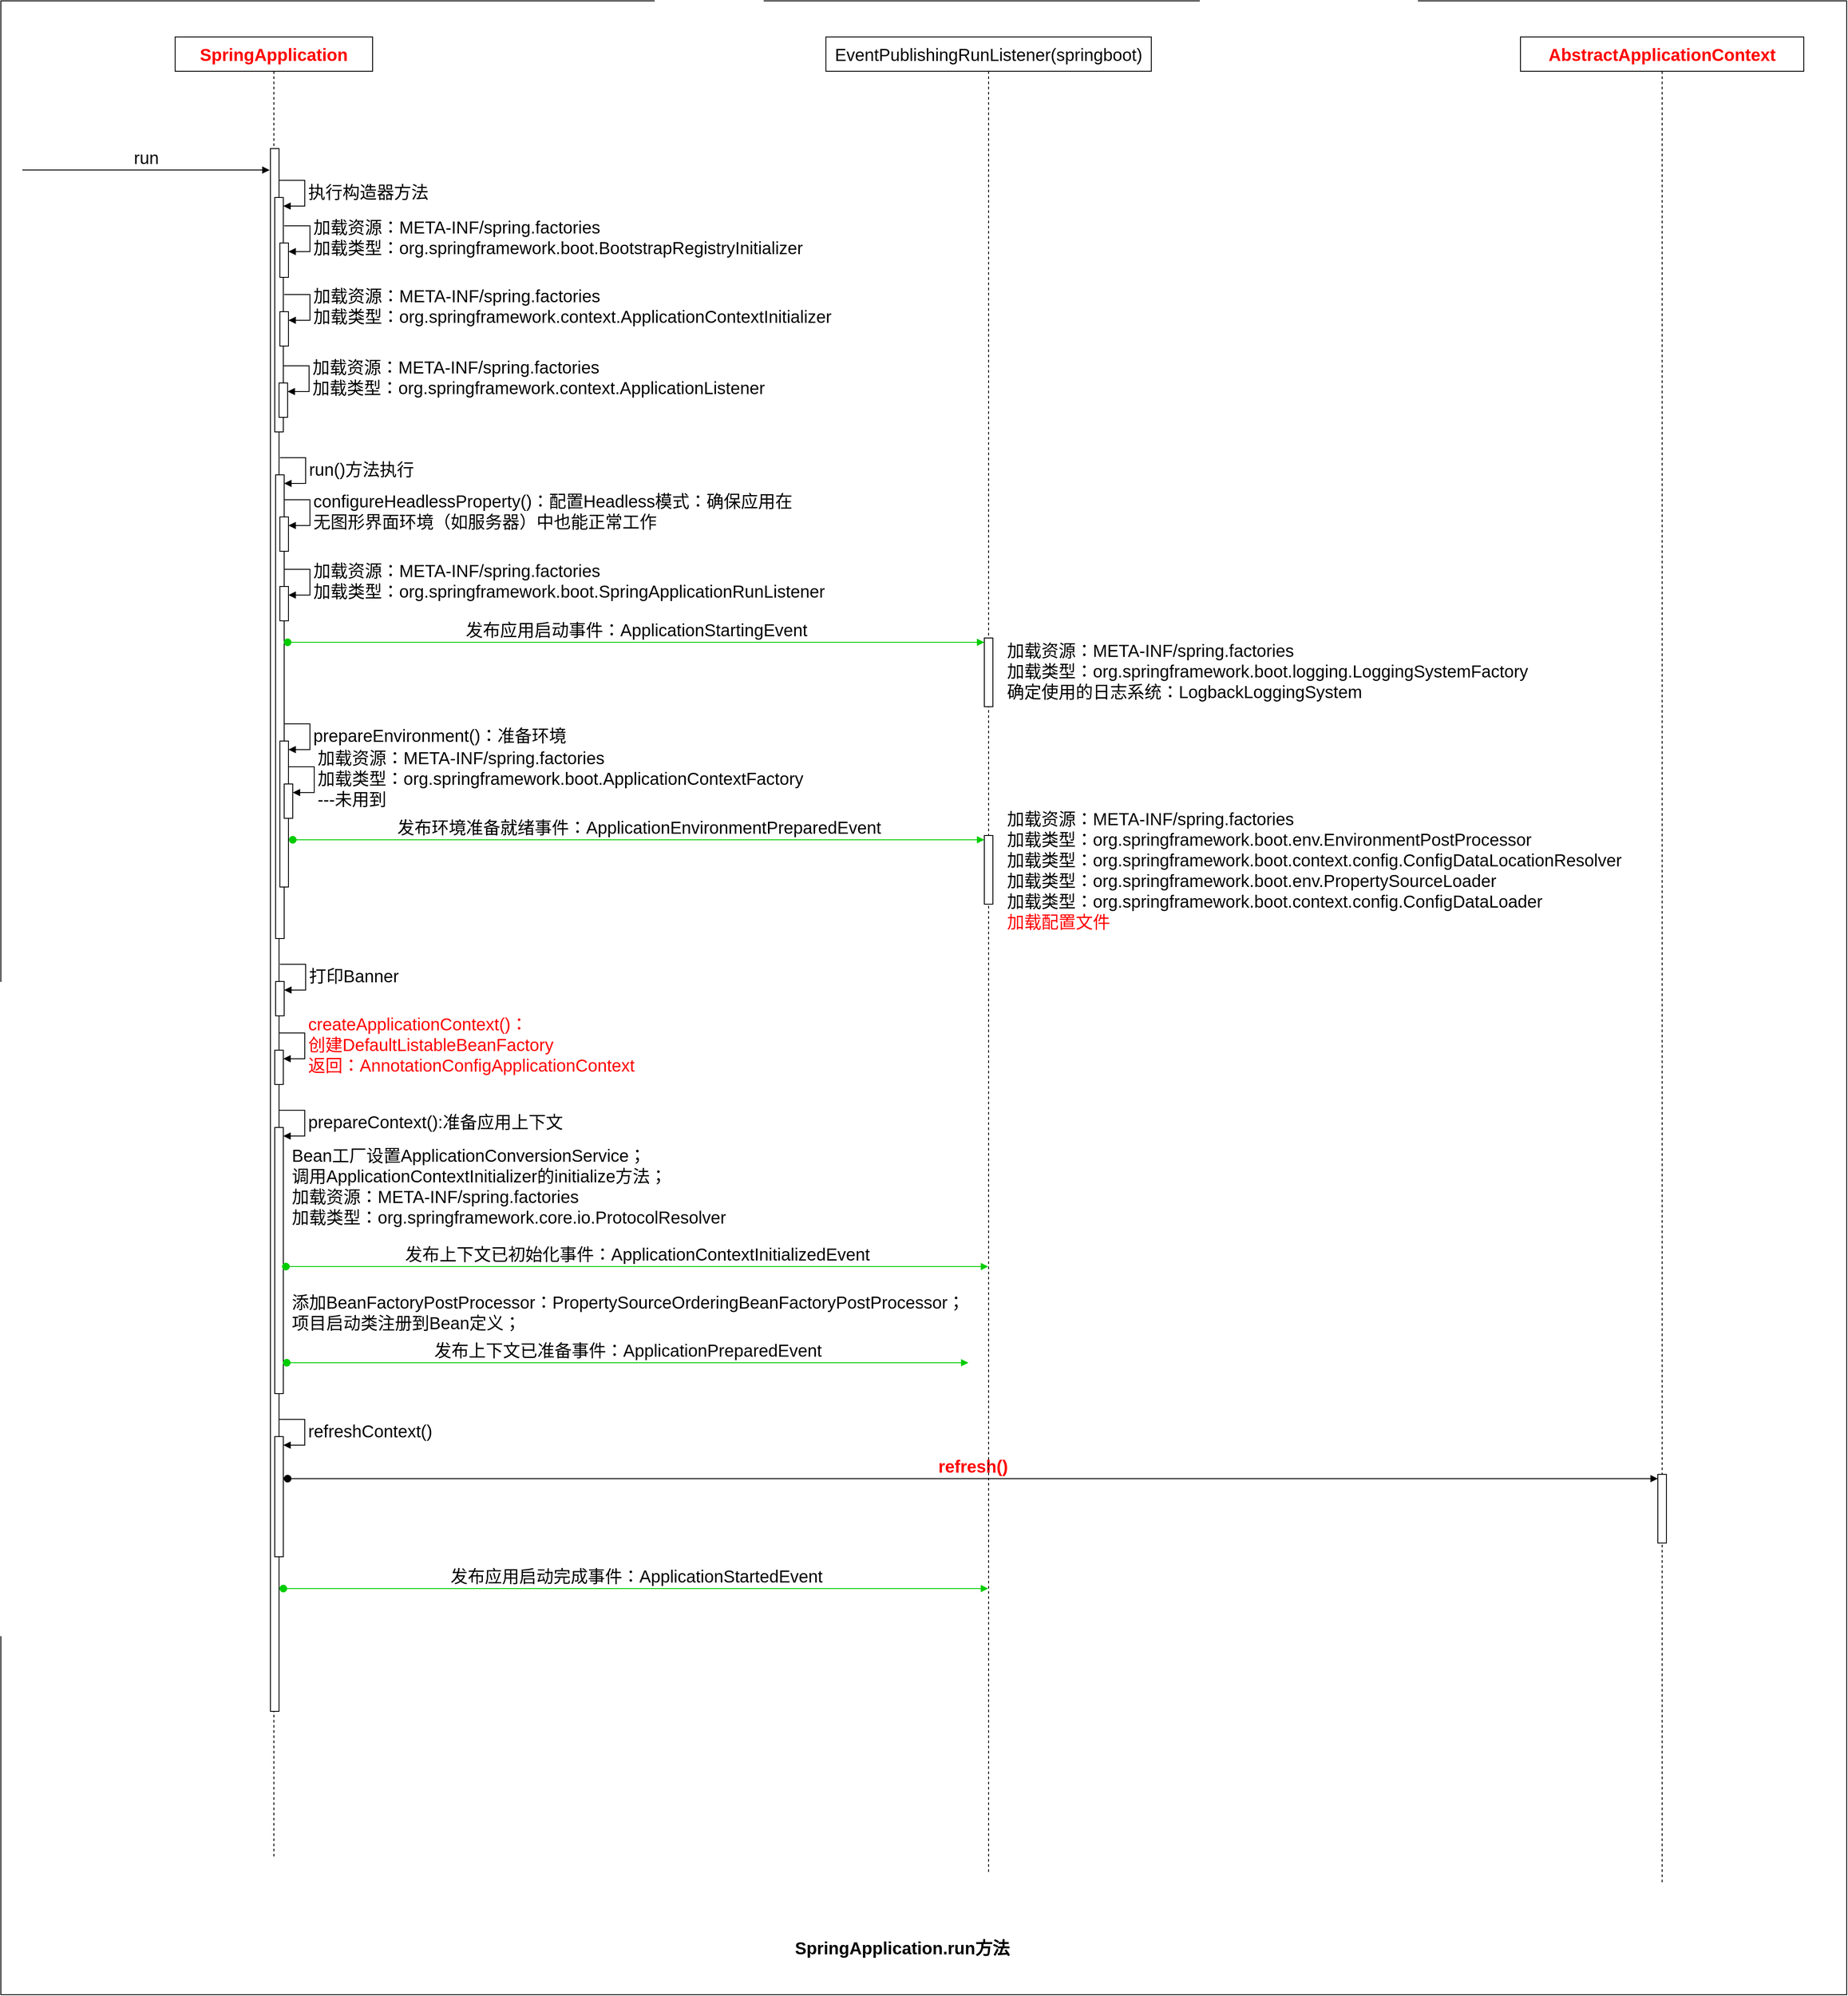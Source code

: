 <mxfile version="28.2.5">
  <diagram name="第 1 页" id="A2wYnKDMZFF023bxGnZ8">
    <mxGraphModel dx="1404" dy="788" grid="1" gridSize="10" guides="1" tooltips="1" connect="1" arrows="1" fold="1" page="1" pageScale="1" pageWidth="827" pageHeight="1169" background="none" math="0" shadow="0">
      <root>
        <mxCell id="0" />
        <mxCell id="1" parent="0" />
        <mxCell id="-QrxRBGIXTvyxB3OS5xk-55" value="" style="rounded=0;whiteSpace=wrap;html=1;" parent="1" vertex="1">
          <mxGeometry x="10" y="168" width="2150" height="2322" as="geometry" />
        </mxCell>
        <mxCell id="-QrxRBGIXTvyxB3OS5xk-1" value="SpringApplication" style="shape=umlLifeline;whiteSpace=wrap;html=1;container=1;dropTarget=0;collapsible=0;recursiveResize=0;outlineConnect=0;portConstraint=eastwest;newEdgeStyle={&quot;curved&quot;:0,&quot;rounded&quot;:0};fontSize=20;fontStyle=1;points=[[0,0,0,0,5],[0,1,0,0,-5],[1,0,0,0,5],[1,1,0,0,-5]];perimeter=rectanglePerimeter;targetShapes=umlLifeline;participant=label;fontColor=#FF0000;" parent="1" vertex="1">
          <mxGeometry x="213" y="210" width="230" height="2120" as="geometry" />
        </mxCell>
        <mxCell id="-QrxRBGIXTvyxB3OS5xk-2" value="" style="html=1;points=[[0,0,0,0,5],[0,1,0,0,-5],[1,0,0,0,5],[1,1,0,0,-5]];perimeter=orthogonalPerimeter;outlineConnect=0;targetShapes=umlLifeline;portConstraint=eastwest;newEdgeStyle={&quot;curved&quot;:0,&quot;rounded&quot;:0};" parent="-QrxRBGIXTvyxB3OS5xk-1" vertex="1">
          <mxGeometry x="111" y="130" width="10" height="1820" as="geometry" />
        </mxCell>
        <mxCell id="-QrxRBGIXTvyxB3OS5xk-16" value="" style="html=1;points=[[0,0,0,0,5],[0,1,0,0,-5],[1,0,0,0,5],[1,1,0,0,-5]];perimeter=orthogonalPerimeter;outlineConnect=0;targetShapes=umlLifeline;portConstraint=eastwest;newEdgeStyle={&quot;curved&quot;:0,&quot;rounded&quot;:0};" parent="-QrxRBGIXTvyxB3OS5xk-1" vertex="1">
          <mxGeometry x="116" y="187" width="10" height="273" as="geometry" />
        </mxCell>
        <mxCell id="-QrxRBGIXTvyxB3OS5xk-17" value="执行构造器方法" style="html=1;align=left;spacingLeft=2;endArrow=block;rounded=0;edgeStyle=orthogonalEdgeStyle;curved=0;rounded=0;fontSize=20;" parent="-QrxRBGIXTvyxB3OS5xk-1" target="-QrxRBGIXTvyxB3OS5xk-16" edge="1">
          <mxGeometry relative="1" as="geometry">
            <mxPoint x="121" y="167" as="sourcePoint" />
            <Array as="points">
              <mxPoint x="151" y="197" />
            </Array>
          </mxGeometry>
        </mxCell>
        <mxCell id="A_lMgig04zZX347-qLPO-1" value="" style="html=1;points=[[0,0,0,0,5],[0,1,0,0,-5],[1,0,0,0,5],[1,1,0,0,-5]];perimeter=orthogonalPerimeter;outlineConnect=0;targetShapes=umlLifeline;portConstraint=eastwest;newEdgeStyle={&quot;curved&quot;:0,&quot;rounded&quot;:0};" parent="-QrxRBGIXTvyxB3OS5xk-1" vertex="1">
          <mxGeometry x="122" y="240" width="10" height="40" as="geometry" />
        </mxCell>
        <mxCell id="A_lMgig04zZX347-qLPO-2" value="加载资源：META-INF/spring.factories&lt;div&gt;加载类型：org.springframework.boot.BootstrapRegistryInitializer&lt;/div&gt;" style="html=1;align=left;spacingLeft=2;endArrow=block;rounded=0;edgeStyle=orthogonalEdgeStyle;curved=0;rounded=0;fontSize=20;" parent="-QrxRBGIXTvyxB3OS5xk-1" target="A_lMgig04zZX347-qLPO-1" edge="1">
          <mxGeometry relative="1" as="geometry">
            <mxPoint x="127" y="220" as="sourcePoint" />
            <Array as="points">
              <mxPoint x="157" y="250" />
            </Array>
          </mxGeometry>
        </mxCell>
        <mxCell id="A_lMgig04zZX347-qLPO-3" value="" style="html=1;points=[[0,0,0,0,5],[0,1,0,0,-5],[1,0,0,0,5],[1,1,0,0,-5]];perimeter=orthogonalPerimeter;outlineConnect=0;targetShapes=umlLifeline;portConstraint=eastwest;newEdgeStyle={&quot;curved&quot;:0,&quot;rounded&quot;:0};" parent="-QrxRBGIXTvyxB3OS5xk-1" vertex="1">
          <mxGeometry x="122" y="320" width="10" height="40" as="geometry" />
        </mxCell>
        <mxCell id="A_lMgig04zZX347-qLPO-4" value="&lt;div&gt;加载资源：META-INF/spring.factories&lt;/div&gt;&lt;div&gt;加载类型：org.springframework.context.ApplicationContextInitializer&lt;/div&gt;" style="html=1;align=left;spacingLeft=2;endArrow=block;rounded=0;edgeStyle=orthogonalEdgeStyle;curved=0;rounded=0;fontSize=20;" parent="-QrxRBGIXTvyxB3OS5xk-1" target="A_lMgig04zZX347-qLPO-3" edge="1">
          <mxGeometry relative="1" as="geometry">
            <mxPoint x="127" y="300" as="sourcePoint" />
            <Array as="points">
              <mxPoint x="157" y="330" />
            </Array>
          </mxGeometry>
        </mxCell>
        <mxCell id="m-SrFzIWjWcpo6os5ry7-2" value="" style="html=1;points=[[0,0,0,0,5],[0,1,0,0,-5],[1,0,0,0,5],[1,1,0,0,-5]];perimeter=orthogonalPerimeter;outlineConnect=0;targetShapes=umlLifeline;portConstraint=eastwest;newEdgeStyle={&quot;curved&quot;:0,&quot;rounded&quot;:0};" parent="-QrxRBGIXTvyxB3OS5xk-1" vertex="1">
          <mxGeometry x="121" y="403" width="10" height="40" as="geometry" />
        </mxCell>
        <mxCell id="m-SrFzIWjWcpo6os5ry7-3" value="加载资源：META-INF/spring.factories&lt;div&gt;加载类型：org.springframework.context.ApplicationListener&lt;/div&gt;" style="html=1;align=left;spacingLeft=2;endArrow=block;rounded=0;edgeStyle=orthogonalEdgeStyle;curved=0;rounded=0;fontSize=20;" parent="-QrxRBGIXTvyxB3OS5xk-1" target="m-SrFzIWjWcpo6os5ry7-2" edge="1">
          <mxGeometry relative="1" as="geometry">
            <mxPoint x="126" y="383" as="sourcePoint" />
            <Array as="points">
              <mxPoint x="156" y="413" />
            </Array>
          </mxGeometry>
        </mxCell>
        <mxCell id="m-SrFzIWjWcpo6os5ry7-4" value="" style="html=1;points=[[0,0,0,0,5],[0,1,0,0,-5],[1,0,0,0,5],[1,1,0,0,-5]];perimeter=orthogonalPerimeter;outlineConnect=0;targetShapes=umlLifeline;portConstraint=eastwest;newEdgeStyle={&quot;curved&quot;:0,&quot;rounded&quot;:0};" parent="-QrxRBGIXTvyxB3OS5xk-1" vertex="1">
          <mxGeometry x="117" y="510" width="10" height="540" as="geometry" />
        </mxCell>
        <mxCell id="m-SrFzIWjWcpo6os5ry7-5" value="run()方法执行" style="html=1;align=left;spacingLeft=2;endArrow=block;rounded=0;edgeStyle=orthogonalEdgeStyle;curved=0;rounded=0;fontSize=20;" parent="-QrxRBGIXTvyxB3OS5xk-1" target="m-SrFzIWjWcpo6os5ry7-4" edge="1">
          <mxGeometry relative="1" as="geometry">
            <mxPoint x="122" y="490" as="sourcePoint" />
            <Array as="points">
              <mxPoint x="152" y="520" />
            </Array>
          </mxGeometry>
        </mxCell>
        <mxCell id="m-SrFzIWjWcpo6os5ry7-8" value="" style="html=1;points=[[0,0,0,0,5],[0,1,0,0,-5],[1,0,0,0,5],[1,1,0,0,-5]];perimeter=orthogonalPerimeter;outlineConnect=0;targetShapes=umlLifeline;portConstraint=eastwest;newEdgeStyle={&quot;curved&quot;:0,&quot;rounded&quot;:0};" parent="-QrxRBGIXTvyxB3OS5xk-1" vertex="1">
          <mxGeometry x="122" y="559" width="10" height="40" as="geometry" />
        </mxCell>
        <mxCell id="m-SrFzIWjWcpo6os5ry7-9" value="configureHeadlessProperty()：配置Headless模式：确保应用在&lt;div&gt;无图形界面环境（如服务器）中也能正常工作&lt;/div&gt;" style="html=1;align=left;spacingLeft=2;endArrow=block;rounded=0;edgeStyle=orthogonalEdgeStyle;curved=0;rounded=0;fontSize=20;" parent="-QrxRBGIXTvyxB3OS5xk-1" target="m-SrFzIWjWcpo6os5ry7-8" edge="1">
          <mxGeometry relative="1" as="geometry">
            <mxPoint x="127" y="539" as="sourcePoint" />
            <Array as="points">
              <mxPoint x="157" y="569" />
            </Array>
          </mxGeometry>
        </mxCell>
        <mxCell id="MXJS1vc6aWy4tjezfeGe-1" value="" style="html=1;points=[[0,0,0,0,5],[0,1,0,0,-5],[1,0,0,0,5],[1,1,0,0,-5]];perimeter=orthogonalPerimeter;outlineConnect=0;targetShapes=umlLifeline;portConstraint=eastwest;newEdgeStyle={&quot;curved&quot;:0,&quot;rounded&quot;:0};" parent="-QrxRBGIXTvyxB3OS5xk-1" vertex="1">
          <mxGeometry x="122" y="640" width="10" height="40" as="geometry" />
        </mxCell>
        <mxCell id="MXJS1vc6aWy4tjezfeGe-2" value="加载资源：META-INF/spring.factories&lt;div&gt;加载类型：org.springframework.boot.SpringApplicationRunListener&lt;/div&gt;" style="html=1;align=left;spacingLeft=2;endArrow=block;rounded=0;edgeStyle=orthogonalEdgeStyle;curved=0;rounded=0;fontSize=20;" parent="-QrxRBGIXTvyxB3OS5xk-1" target="MXJS1vc6aWy4tjezfeGe-1" edge="1">
          <mxGeometry relative="1" as="geometry">
            <mxPoint x="127" y="620" as="sourcePoint" />
            <Array as="points">
              <mxPoint x="157" y="650" />
            </Array>
          </mxGeometry>
        </mxCell>
        <mxCell id="MXJS1vc6aWy4tjezfeGe-4" value="发布应用启动事件：ApplicationStartingEvent" style="html=1;verticalAlign=bottom;startArrow=oval;endArrow=block;startSize=8;curved=0;rounded=0;entryX=0;entryY=0;entryDx=0;entryDy=5;fontSize=20;strokeColor=#00CC00;" parent="-QrxRBGIXTvyxB3OS5xk-1" target="MXJS1vc6aWy4tjezfeGe-3" edge="1">
          <mxGeometry relative="1" as="geometry">
            <mxPoint x="131" y="705" as="sourcePoint" />
          </mxGeometry>
        </mxCell>
        <mxCell id="sT0C0HFc28g8CPJ5HvF9-3" value="" style="html=1;points=[[0,0,0,0,5],[0,1,0,0,-5],[1,0,0,0,5],[1,1,0,0,-5]];perimeter=orthogonalPerimeter;outlineConnect=0;targetShapes=umlLifeline;portConstraint=eastwest;newEdgeStyle={&quot;curved&quot;:0,&quot;rounded&quot;:0};" parent="-QrxRBGIXTvyxB3OS5xk-1" vertex="1">
          <mxGeometry x="122" y="820" width="10" height="170" as="geometry" />
        </mxCell>
        <mxCell id="sT0C0HFc28g8CPJ5HvF9-4" value="prepareEnvironment()：准备环境" style="html=1;align=left;spacingLeft=2;endArrow=block;rounded=0;edgeStyle=orthogonalEdgeStyle;curved=0;rounded=0;fontSize=20;" parent="-QrxRBGIXTvyxB3OS5xk-1" target="sT0C0HFc28g8CPJ5HvF9-3" edge="1">
          <mxGeometry relative="1" as="geometry">
            <mxPoint x="127" y="800" as="sourcePoint" />
            <Array as="points">
              <mxPoint x="157" y="830" />
            </Array>
          </mxGeometry>
        </mxCell>
        <mxCell id="sT0C0HFc28g8CPJ5HvF9-7" value="" style="html=1;points=[[0,0,0,0,5],[0,1,0,0,-5],[1,0,0,0,5],[1,1,0,0,-5]];perimeter=orthogonalPerimeter;outlineConnect=0;targetShapes=umlLifeline;portConstraint=eastwest;newEdgeStyle={&quot;curved&quot;:0,&quot;rounded&quot;:0};" parent="-QrxRBGIXTvyxB3OS5xk-1" vertex="1">
          <mxGeometry x="127" y="870" width="10" height="40" as="geometry" />
        </mxCell>
        <mxCell id="sT0C0HFc28g8CPJ5HvF9-8" value="加载资源：META-INF/spring.factories&lt;div&gt;加载类型：org.springframework.boot.ApplicationContextFactory&lt;/div&gt;&lt;div&gt;---未用到&lt;/div&gt;" style="html=1;align=left;spacingLeft=2;endArrow=block;rounded=0;edgeStyle=orthogonalEdgeStyle;curved=0;rounded=0;fontSize=20;" parent="-QrxRBGIXTvyxB3OS5xk-1" target="sT0C0HFc28g8CPJ5HvF9-7" edge="1">
          <mxGeometry relative="1" as="geometry">
            <mxPoint x="132" y="850" as="sourcePoint" />
            <Array as="points">
              <mxPoint x="162" y="880" />
            </Array>
          </mxGeometry>
        </mxCell>
        <mxCell id="4_eBpyDCCzqvXuNyVG6e-2" value="发布环境准备就绪事件：ApplicationEnvironmentPreparedEvent" style="html=1;verticalAlign=bottom;startArrow=oval;endArrow=block;startSize=8;curved=0;rounded=0;entryX=0;entryY=0;entryDx=0;entryDy=5;fontSize=20;fontColor=#000000;strokeColor=#00CC00;" parent="-QrxRBGIXTvyxB3OS5xk-1" target="4_eBpyDCCzqvXuNyVG6e-1" edge="1">
          <mxGeometry relative="1" as="geometry">
            <mxPoint x="137" y="935" as="sourcePoint" />
          </mxGeometry>
        </mxCell>
        <mxCell id="60hVxblD6QE0JyqVjlSO-1" value="" style="html=1;points=[[0,0,0,0,5],[0,1,0,0,-5],[1,0,0,0,5],[1,1,0,0,-5]];perimeter=orthogonalPerimeter;outlineConnect=0;targetShapes=umlLifeline;portConstraint=eastwest;newEdgeStyle={&quot;curved&quot;:0,&quot;rounded&quot;:0};" parent="-QrxRBGIXTvyxB3OS5xk-1" vertex="1">
          <mxGeometry x="117" y="1100" width="10" height="40" as="geometry" />
        </mxCell>
        <mxCell id="60hVxblD6QE0JyqVjlSO-2" value="打印Banner" style="html=1;align=left;spacingLeft=2;endArrow=block;rounded=0;edgeStyle=orthogonalEdgeStyle;curved=0;rounded=0;fontSize=20;" parent="-QrxRBGIXTvyxB3OS5xk-1" target="60hVxblD6QE0JyqVjlSO-1" edge="1">
          <mxGeometry relative="1" as="geometry">
            <mxPoint x="122" y="1080" as="sourcePoint" />
            <Array as="points">
              <mxPoint x="152" y="1110" />
            </Array>
          </mxGeometry>
        </mxCell>
        <mxCell id="lD74k1l0JDU-dRTLkBME-1" value="" style="html=1;points=[[0,0,0,0,5],[0,1,0,0,-5],[1,0,0,0,5],[1,1,0,0,-5]];perimeter=orthogonalPerimeter;outlineConnect=0;targetShapes=umlLifeline;portConstraint=eastwest;newEdgeStyle={&quot;curved&quot;:0,&quot;rounded&quot;:0};" parent="-QrxRBGIXTvyxB3OS5xk-1" vertex="1">
          <mxGeometry x="116" y="1180" width="10" height="40" as="geometry" />
        </mxCell>
        <mxCell id="lD74k1l0JDU-dRTLkBME-2" value="createApplicationContext()：&lt;div&gt;创建DefaultListableBeanFactory&lt;br&gt;&lt;div&gt;返回：AnnotationConfigApplicationContext&lt;/div&gt;&lt;/div&gt;" style="html=1;align=left;spacingLeft=2;endArrow=block;rounded=0;edgeStyle=orthogonalEdgeStyle;curved=0;rounded=0;fontSize=20;fontColor=#FF0000;" parent="-QrxRBGIXTvyxB3OS5xk-1" target="lD74k1l0JDU-dRTLkBME-1" edge="1">
          <mxGeometry relative="1" as="geometry">
            <mxPoint x="121" y="1160" as="sourcePoint" />
            <Array as="points">
              <mxPoint x="151" y="1190" />
            </Array>
          </mxGeometry>
        </mxCell>
        <mxCell id="1n3uhFVZ7D2CqTytXlz4-1" value="" style="html=1;points=[[0,0,0,0,5],[0,1,0,0,-5],[1,0,0,0,5],[1,1,0,0,-5]];perimeter=orthogonalPerimeter;outlineConnect=0;targetShapes=umlLifeline;portConstraint=eastwest;newEdgeStyle={&quot;curved&quot;:0,&quot;rounded&quot;:0};" parent="-QrxRBGIXTvyxB3OS5xk-1" vertex="1">
          <mxGeometry x="116" y="1270" width="10" height="310" as="geometry" />
        </mxCell>
        <mxCell id="1n3uhFVZ7D2CqTytXlz4-2" value="prepareContext():准备应用上下文" style="html=1;align=left;spacingLeft=2;endArrow=block;rounded=0;edgeStyle=orthogonalEdgeStyle;curved=0;rounded=0;fontSize=20;" parent="-QrxRBGIXTvyxB3OS5xk-1" target="1n3uhFVZ7D2CqTytXlz4-1" edge="1">
          <mxGeometry relative="1" as="geometry">
            <mxPoint x="121" y="1250" as="sourcePoint" />
            <Array as="points">
              <mxPoint x="151" y="1280" />
            </Array>
          </mxGeometry>
        </mxCell>
        <mxCell id="mUYwK8JGR3BNWhhx3xwo-9" value="" style="html=1;points=[[0,0,0,0,5],[0,1,0,0,-5],[1,0,0,0,5],[1,1,0,0,-5]];perimeter=orthogonalPerimeter;outlineConnect=0;targetShapes=umlLifeline;portConstraint=eastwest;newEdgeStyle={&quot;curved&quot;:0,&quot;rounded&quot;:0};" parent="-QrxRBGIXTvyxB3OS5xk-1" vertex="1">
          <mxGeometry x="116" y="1630" width="10" height="140" as="geometry" />
        </mxCell>
        <mxCell id="mUYwK8JGR3BNWhhx3xwo-10" value="refreshContext()" style="html=1;align=left;spacingLeft=2;endArrow=block;rounded=0;edgeStyle=orthogonalEdgeStyle;curved=0;rounded=0;fontSize=20;fontStyle=0" parent="-QrxRBGIXTvyxB3OS5xk-1" target="mUYwK8JGR3BNWhhx3xwo-9" edge="1">
          <mxGeometry relative="1" as="geometry">
            <mxPoint x="121" y="1610" as="sourcePoint" />
            <Array as="points">
              <mxPoint x="151" y="1640" />
            </Array>
          </mxGeometry>
        </mxCell>
        <mxCell id="mUYwK8JGR3BNWhhx3xwo-14" value="refresh()" style="html=1;verticalAlign=bottom;startArrow=oval;endArrow=block;startSize=8;curved=0;rounded=0;entryX=0;entryY=0;entryDx=0;entryDy=5;fontSize=20;fontStyle=1;fontColor=#FF0000;" parent="-QrxRBGIXTvyxB3OS5xk-1" target="mUYwK8JGR3BNWhhx3xwo-13" edge="1">
          <mxGeometry relative="1" as="geometry">
            <mxPoint x="131" y="1679" as="sourcePoint" />
          </mxGeometry>
        </mxCell>
        <mxCell id="-QrxRBGIXTvyxB3OS5xk-18" value="EventPublishingRunListener(springboot)" style="shape=umlLifeline;perimeter=lifelinePerimeter;whiteSpace=wrap;html=1;container=1;dropTarget=0;collapsible=0;recursiveResize=0;outlineConnect=0;portConstraint=eastwest;newEdgeStyle={&quot;curved&quot;:0,&quot;rounded&quot;:0};fontSize=20;fontStyle=0" parent="1" vertex="1">
          <mxGeometry x="971" y="210" width="379" height="2140" as="geometry" />
        </mxCell>
        <mxCell id="MXJS1vc6aWy4tjezfeGe-3" value="" style="html=1;points=[[0,0,0,0,5],[0,1,0,0,-5],[1,0,0,0,5],[1,1,0,0,-5]];perimeter=orthogonalPerimeter;outlineConnect=0;targetShapes=umlLifeline;portConstraint=eastwest;newEdgeStyle={&quot;curved&quot;:0,&quot;rounded&quot;:0};" parent="-QrxRBGIXTvyxB3OS5xk-18" vertex="1">
          <mxGeometry x="184.5" y="700" width="10" height="80" as="geometry" />
        </mxCell>
        <mxCell id="4_eBpyDCCzqvXuNyVG6e-1" value="" style="html=1;points=[[0,0,0,0,5],[0,1,0,0,-5],[1,0,0,0,5],[1,1,0,0,-5]];perimeter=orthogonalPerimeter;outlineConnect=0;targetShapes=umlLifeline;portConstraint=eastwest;newEdgeStyle={&quot;curved&quot;:0,&quot;rounded&quot;:0};" parent="-QrxRBGIXTvyxB3OS5xk-18" vertex="1">
          <mxGeometry x="184.5" y="930" width="10" height="80" as="geometry" />
        </mxCell>
        <mxCell id="-QrxRBGIXTvyxB3OS5xk-56" value="run" style="html=1;verticalAlign=bottom;endArrow=block;curved=0;rounded=0;entryX=0;entryY=0;entryDx=0;entryDy=5;fontSize=20;" parent="1" edge="1">
          <mxGeometry relative="1" as="geometry">
            <mxPoint x="35" y="365" as="sourcePoint" />
            <mxPoint x="323" y="365" as="targetPoint" />
          </mxGeometry>
        </mxCell>
        <mxCell id="-QrxRBGIXTvyxB3OS5xk-58" value="SpringApplication.run方法" style="text;html=1;whiteSpace=wrap;strokeColor=none;fillColor=none;align=center;verticalAlign=middle;rounded=0;fontSize=20;fontStyle=1" parent="1" vertex="1">
          <mxGeometry x="855" y="2420" width="410" height="30" as="geometry" />
        </mxCell>
        <mxCell id="2jkTHWjFfz8fGy_T3Wvq-2" value="加载资源：META-INF/spring.factories&lt;div&gt;加载类型：org.springframework.boot.logging.LoggingSystemFactory&lt;/div&gt;&lt;div&gt;确定使用的日志系统：LogbackLoggingSystem&lt;/div&gt;" style="text;html=1;align=left;verticalAlign=middle;whiteSpace=wrap;rounded=0;fontSize=20;" parent="1" vertex="1">
          <mxGeometry x="1180" y="910" width="670" height="75" as="geometry" />
        </mxCell>
        <mxCell id="4_eBpyDCCzqvXuNyVG6e-5" value="加载资源：META-INF/spring.factories&lt;div&gt;加载类型：org.springframework.boot.env.EnvironmentPostProcessor&lt;/div&gt;&lt;div&gt;加载类型：org.springframework.boot.context.config.ConfigDataLocationResolver&lt;/div&gt;&lt;div&gt;加载类型：org.springframework.boot.env.PropertySourceLoader&lt;/div&gt;&lt;div&gt;加载类型：org.springframework.boot.context.config.ConfigDataLoader&lt;/div&gt;&lt;div&gt;&lt;font style=&quot;color: rgb(255, 0, 0);&quot;&gt;加载配置文件&lt;/font&gt;&lt;/div&gt;" style="text;html=1;align=left;verticalAlign=middle;whiteSpace=wrap;rounded=0;fontSize=20;" parent="1" vertex="1">
          <mxGeometry x="1180" y="1100" width="780" height="160" as="geometry" />
        </mxCell>
        <mxCell id="zcul0q8jrWw0tNFS2Kw0-1" value="Bean工厂设置ApplicationConversionService；&lt;div&gt;调用ApplicationContextInitializer的initialize方法；&lt;/div&gt;&lt;div&gt;加载资源：META-INF/spring.factories&lt;div&gt;加载类型：org.springframework.core.io.ProtocolResolver&lt;/div&gt;&lt;/div&gt;" style="text;html=1;align=left;verticalAlign=top;whiteSpace=wrap;rounded=0;fontSize=20;" parent="1" vertex="1">
          <mxGeometry x="347" y="1494" width="640" height="120" as="geometry" />
        </mxCell>
        <mxCell id="mUYwK8JGR3BNWhhx3xwo-1" value="发布上下文已初始化事件：ApplicationContextInitializedEvent" style="html=1;verticalAlign=bottom;startArrow=oval;endArrow=block;startSize=8;curved=0;rounded=0;fontSize=20;fontColor=#000000;strokeColor=#00CC00;" parent="1" target="-QrxRBGIXTvyxB3OS5xk-18" edge="1">
          <mxGeometry relative="1" as="geometry">
            <mxPoint x="342" y="1642" as="sourcePoint" />
            <mxPoint x="992" y="1642" as="targetPoint" />
          </mxGeometry>
        </mxCell>
        <mxCell id="mUYwK8JGR3BNWhhx3xwo-2" value="添加BeanFactoryPostProcessor：PropertySourceOrderingBeanFactoryPostProcessor；&lt;div&gt;项目启动类注册到Bean定义；&lt;/div&gt;" style="text;html=1;align=left;verticalAlign=middle;whiteSpace=wrap;rounded=0;fontSize=20;" parent="1" vertex="1">
          <mxGeometry x="347" y="1660" width="793" height="70" as="geometry" />
        </mxCell>
        <mxCell id="mUYwK8JGR3BNWhhx3xwo-3" value="发布上下文已准备事件：ApplicationPreparedEvent" style="html=1;verticalAlign=bottom;startArrow=oval;endArrow=block;startSize=8;curved=0;rounded=0;fontSize=20;fontColor=#000000;strokeColor=#00CC00;" parent="1" edge="1">
          <mxGeometry relative="1" as="geometry">
            <mxPoint x="343" y="1754" as="sourcePoint" />
            <mxPoint x="1137" y="1754" as="targetPoint" />
          </mxGeometry>
        </mxCell>
        <mxCell id="mUYwK8JGR3BNWhhx3xwo-4" value="AbstractApplicationContext" style="shape=umlLifeline;perimeter=lifelinePerimeter;whiteSpace=wrap;html=1;container=1;dropTarget=0;collapsible=0;recursiveResize=0;outlineConnect=0;portConstraint=eastwest;newEdgeStyle={&quot;curved&quot;:0,&quot;rounded&quot;:0};fontSize=20;fontStyle=1;fontColor=#FF0000;" parent="1" vertex="1">
          <mxGeometry x="1780" y="210" width="330" height="2150" as="geometry" />
        </mxCell>
        <mxCell id="mUYwK8JGR3BNWhhx3xwo-13" value="" style="html=1;points=[[0,0,0,0,5],[0,1,0,0,-5],[1,0,0,0,5],[1,1,0,0,-5]];perimeter=orthogonalPerimeter;outlineConnect=0;targetShapes=umlLifeline;portConstraint=eastwest;newEdgeStyle={&quot;curved&quot;:0,&quot;rounded&quot;:0};" parent="mUYwK8JGR3BNWhhx3xwo-4" vertex="1">
          <mxGeometry x="160" y="1674" width="10" height="80" as="geometry" />
        </mxCell>
        <mxCell id="mUYwK8JGR3BNWhhx3xwo-16" value="发布应用启动完成事件：ApplicationStartedEvent" style="html=1;verticalAlign=bottom;startArrow=oval;endArrow=block;startSize=8;curved=0;rounded=0;fontSize=20;fontColor=#000000;strokeColor=#00CC00;" parent="1" target="-QrxRBGIXTvyxB3OS5xk-18" edge="1">
          <mxGeometry relative="1" as="geometry">
            <mxPoint x="339" y="2017" as="sourcePoint" />
            <mxPoint x="1133" y="2017" as="targetPoint" />
          </mxGeometry>
        </mxCell>
      </root>
    </mxGraphModel>
  </diagram>
</mxfile>
